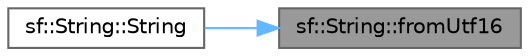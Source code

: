 digraph "sf::String::fromUtf16"
{
 // LATEX_PDF_SIZE
  bgcolor="transparent";
  edge [fontname=Helvetica,fontsize=10,labelfontname=Helvetica,labelfontsize=10];
  node [fontname=Helvetica,fontsize=10,shape=box,height=0.2,width=0.4];
  rankdir="RL";
  Node1 [id="Node000001",label="sf::String::fromUtf16",height=0.2,width=0.4,color="gray40", fillcolor="grey60", style="filled", fontcolor="black",tooltip="Create a new sf::String from a UTF-16 encoded string."];
  Node1 -> Node2 [id="edge1_Node000001_Node000002",dir="back",color="steelblue1",style="solid",tooltip=" "];
  Node2 [id="Node000002",label="sf::String::String",height=0.2,width=0.4,color="grey40", fillcolor="white", style="filled",URL="$classsf_1_1_string.html#af862594d3c4070d8ddbf08cf8dce4f59",tooltip="Copy constructor."];
}
